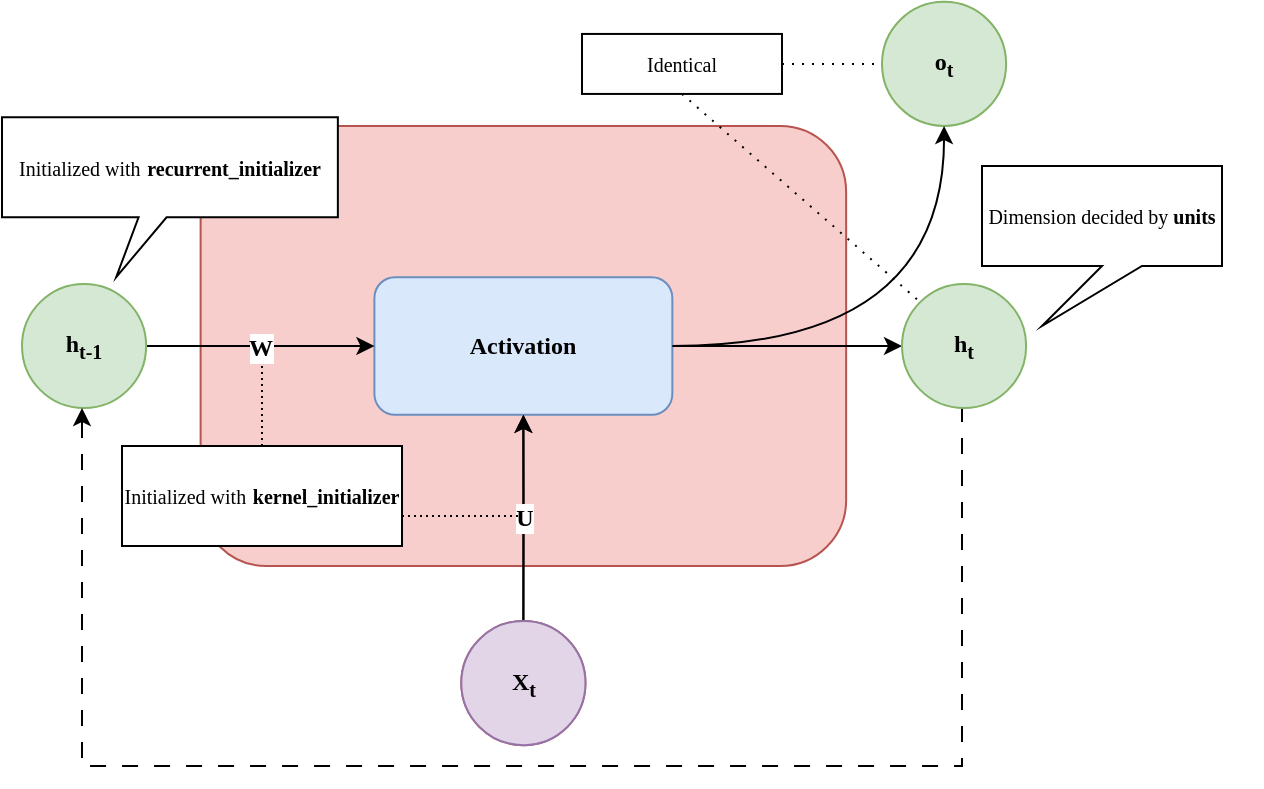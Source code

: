 <mxfile version="21.1.2" type="device" pages="5">
  <diagram id="utCjIb_xA0J1FpMFLYXl" name="RNN_rolled">
    <mxGraphModel dx="1036" dy="614" grid="1" gridSize="10" guides="1" tooltips="1" connect="1" arrows="1" fold="1" page="1" pageScale="1" pageWidth="850" pageHeight="1100" math="0" shadow="0">
      <root>
        <mxCell id="0" />
        <mxCell id="1" parent="0" />
        <mxCell id="E5oE9mZ3sYUmwDaouwH4-13" value="" style="group" parent="1" vertex="1" connectable="0">
          <mxGeometry x="110" y="140" width="630" height="330" as="geometry" />
        </mxCell>
        <mxCell id="E5oE9mZ3sYUmwDaouwH4-1" value="" style="rounded=1;whiteSpace=wrap;html=1;fillColor=#f8cecc;fontFamily=Roboto Mono;fontSource=https%3A%2F%2Ffonts.googleapis.com%2Fcss%3Ffamily%3DRoboto%2BMono;strokeColor=#b85450;fontStyle=1" parent="E5oE9mZ3sYUmwDaouwH4-13" vertex="1">
          <mxGeometry x="99.31" width="322.759" height="220" as="geometry" />
        </mxCell>
        <mxCell id="XRNufrl2vRPWF_zEsH5K-5" style="edgeStyle=orthogonalEdgeStyle;orthogonalLoop=1;jettySize=auto;html=1;curved=1;" parent="E5oE9mZ3sYUmwDaouwH4-13" source="E5oE9mZ3sYUmwDaouwH4-2" target="E5oE9mZ3sYUmwDaouwH4-8" edge="1">
          <mxGeometry relative="1" as="geometry" />
        </mxCell>
        <mxCell id="E5oE9mZ3sYUmwDaouwH4-2" value="Activation" style="rounded=1;whiteSpace=wrap;html=1;fontFamily=Roboto Mono;fontSource=https%3A%2F%2Ffonts.googleapis.com%2Fcss%3Ffamily%3DRoboto%2BMono;fillColor=#dae8fc;strokeColor=#6c8ebf;fontStyle=1" parent="E5oE9mZ3sYUmwDaouwH4-13" vertex="1">
          <mxGeometry x="186.207" y="75.625" width="148.966" height="68.75" as="geometry" />
        </mxCell>
        <mxCell id="E5oE9mZ3sYUmwDaouwH4-3" value="W" style="edgeStyle=orthogonalEdgeStyle;rounded=0;orthogonalLoop=1;jettySize=auto;html=1;entryX=0;entryY=0.5;entryDx=0;entryDy=0;fontFamily=Lucida Console;fontStyle=1;fontSize=12;" parent="E5oE9mZ3sYUmwDaouwH4-13" source="E5oE9mZ3sYUmwDaouwH4-4" edge="1">
          <mxGeometry relative="1" as="geometry">
            <mxPoint x="186.207" y="110" as="targetPoint" />
          </mxGeometry>
        </mxCell>
        <mxCell id="E5oE9mZ3sYUmwDaouwH4-4" value="h&lt;sub&gt;t-1&lt;/sub&gt;" style="ellipse;whiteSpace=wrap;html=1;aspect=fixed;fontFamily=Roboto Mono;fontSource=https%3A%2F%2Ffonts.googleapis.com%2Fcss%3Ffamily%3DRoboto%2BMono;fillColor=#d5e8d4;strokeColor=#82b366;fontStyle=1" parent="E5oE9mZ3sYUmwDaouwH4-13" vertex="1">
          <mxGeometry x="10" y="78.965" width="62.069" height="62.069" as="geometry" />
        </mxCell>
        <mxCell id="E5oE9mZ3sYUmwDaouwH4-5" value="U" style="edgeStyle=orthogonalEdgeStyle;rounded=0;orthogonalLoop=1;jettySize=auto;html=1;entryX=0.5;entryY=1;entryDx=0;entryDy=0;fontFamily=Roboto Mono;fontSource=https%3A%2F%2Ffonts.googleapis.com%2Fcss%3Ffamily%3DRoboto%2BMono;" parent="E5oE9mZ3sYUmwDaouwH4-13" source="E5oE9mZ3sYUmwDaouwH4-6" edge="1">
          <mxGeometry relative="1" as="geometry">
            <mxPoint x="260.69" y="144.375" as="targetPoint" />
          </mxGeometry>
        </mxCell>
        <mxCell id="E5oE9mZ3sYUmwDaouwH4-6" value="X&lt;sub&gt;t&lt;/sub&gt;" style="ellipse;whiteSpace=wrap;html=1;aspect=fixed;fontFamily=Roboto Mono;fontSource=https%3A%2F%2Ffonts.googleapis.com%2Fcss%3Ffamily%3DRoboto%2BMono;fillColor=#f8cecc;strokeColor=#b85450;" parent="E5oE9mZ3sYUmwDaouwH4-13" vertex="1">
          <mxGeometry x="229.655" y="247.5" width="62.069" height="62.069" as="geometry" />
        </mxCell>
        <mxCell id="E5oE9mZ3sYUmwDaouwH4-27" style="edgeStyle=orthogonalEdgeStyle;rounded=0;orthogonalLoop=1;jettySize=auto;html=1;exitX=0.5;exitY=1;exitDx=0;exitDy=0;dashed=1;dashPattern=8 8;" parent="E5oE9mZ3sYUmwDaouwH4-13" source="E5oE9mZ3sYUmwDaouwH4-8" target="E5oE9mZ3sYUmwDaouwH4-4" edge="1">
          <mxGeometry relative="1" as="geometry">
            <mxPoint x="30" y="330" as="targetPoint" />
            <Array as="points">
              <mxPoint x="480" y="141" />
              <mxPoint x="480" y="320" />
              <mxPoint x="40" y="320" />
            </Array>
          </mxGeometry>
        </mxCell>
        <mxCell id="E5oE9mZ3sYUmwDaouwH4-8" value="h&lt;sub style=&quot;border-color: var(--border-color);&quot;&gt;t&lt;/sub&gt;" style="ellipse;whiteSpace=wrap;html=1;aspect=fixed;fontFamily=Roboto Mono;fontSource=https%3A%2F%2Ffonts.googleapis.com%2Fcss%3Ffamily%3DRoboto%2BMono;fillColor=#d5e8d4;strokeColor=#82b366;fontStyle=1" parent="E5oE9mZ3sYUmwDaouwH4-13" vertex="1">
          <mxGeometry x="450.001" y="78.965" width="62.069" height="62.069" as="geometry" />
        </mxCell>
        <mxCell id="E5oE9mZ3sYUmwDaouwH4-11" value="U" style="edgeStyle=orthogonalEdgeStyle;rounded=0;orthogonalLoop=1;jettySize=auto;html=1;entryX=0.5;entryY=1;entryDx=0;entryDy=0;fontFamily=Roboto Mono;fontSource=https%3A%2F%2Ffonts.googleapis.com%2Fcss%3Ffamily%3DRoboto%2BMono;fontStyle=1;fontSize=12;" parent="E5oE9mZ3sYUmwDaouwH4-13" source="E5oE9mZ3sYUmwDaouwH4-12" edge="1">
          <mxGeometry relative="1" as="geometry">
            <mxPoint x="260.69" y="144.375" as="targetPoint" />
          </mxGeometry>
        </mxCell>
        <mxCell id="E5oE9mZ3sYUmwDaouwH4-12" value="X&lt;sub&gt;t&lt;/sub&gt;" style="ellipse;whiteSpace=wrap;html=1;aspect=fixed;fontFamily=Roboto Mono;fontSource=https%3A%2F%2Ffonts.googleapis.com%2Fcss%3Ffamily%3DRoboto%2BMono;fillColor=#e1d5e7;strokeColor=#9673a6;fontStyle=1" parent="E5oE9mZ3sYUmwDaouwH4-13" vertex="1">
          <mxGeometry x="229.655" y="247.5" width="62.069" height="62.069" as="geometry" />
        </mxCell>
        <mxCell id="TddncqNVreaUUrhx2bpH-10" value="&lt;font style=&quot;border-color: var(--border-color); font-size: 10px;&quot; data-font-src=&quot;https://fonts.googleapis.com/css?family=Roboto+Mono&quot; face=&quot;Roboto Mono&quot;&gt;Initialized with&lt;/font&gt;&amp;nbsp;&lt;b style=&quot;font-size: 10px;&quot;&gt;&lt;font style=&quot;font-size: 10px;&quot; data-font-src=&quot;https://fonts.googleapis.com/css?family=Roboto+Mono&quot; face=&quot;Roboto Mono&quot;&gt;recurrent&lt;span style=&quot;border-color: var(--border-color);&quot;&gt;_initializer&lt;/span&gt;&lt;/font&gt;&lt;/b&gt;" style="shape=callout;whiteSpace=wrap;html=1;perimeter=calloutPerimeter;flipH=1;flipV=0;base=14;size=30;position=0.51;position2=0.66;" vertex="1" parent="E5oE9mZ3sYUmwDaouwH4-13">
          <mxGeometry y="-4.37" width="167.93" height="80" as="geometry" />
        </mxCell>
        <mxCell id="TddncqNVreaUUrhx2bpH-12" value="&lt;font style=&quot;border-color: var(--border-color); font-size: 10px;&quot; data-font-src=&quot;https://fonts.googleapis.com/css?family=Roboto+Mono&quot; face=&quot;Roboto Mono&quot;&gt;Initialized with&lt;/font&gt;&amp;nbsp;&lt;b style=&quot;border-color: var(--border-color); font-family: &amp;quot;Roboto Mono&amp;quot;; font-size: 10px;&quot;&gt;kernel_initializer&lt;/b&gt;" style="rounded=0;whiteSpace=wrap;html=1;" vertex="1" parent="E5oE9mZ3sYUmwDaouwH4-13">
          <mxGeometry x="60.0" y="160" width="140" height="50" as="geometry" />
        </mxCell>
        <mxCell id="TddncqNVreaUUrhx2bpH-25" value="" style="line;strokeWidth=1;direction=south;html=1;dashed=1;dashPattern=1 2;" vertex="1" parent="E5oE9mZ3sYUmwDaouwH4-13">
          <mxGeometry x="125" y="120" width="10" height="40" as="geometry" />
        </mxCell>
        <mxCell id="TddncqNVreaUUrhx2bpH-26" value="" style="line;strokeWidth=1;html=1;perimeter=backbonePerimeter;points=[];outlineConnect=0;dashed=1;dashPattern=1 2;" vertex="1" parent="E5oE9mZ3sYUmwDaouwH4-13">
          <mxGeometry x="200" y="190" width="60" height="10" as="geometry" />
        </mxCell>
        <mxCell id="TddncqNVreaUUrhx2bpH-27" value="&lt;font style=&quot;font-size: 10px;&quot; data-font-src=&quot;https://fonts.googleapis.com/css?family=Roboto+Mono&quot; face=&quot;Roboto Mono&quot;&gt;Dimension decided by &lt;b&gt;units&lt;/b&gt;&lt;/font&gt;" style="shape=callout;whiteSpace=wrap;html=1;perimeter=calloutPerimeter;position2=0.25;" vertex="1" parent="E5oE9mZ3sYUmwDaouwH4-13">
          <mxGeometry x="490" y="20" width="120" height="80" as="geometry" />
        </mxCell>
        <mxCell id="XRNufrl2vRPWF_zEsH5K-1" value="o&lt;sub style=&quot;border-color: var(--border-color);&quot;&gt;t&lt;/sub&gt;" style="ellipse;whiteSpace=wrap;html=1;aspect=fixed;fontFamily=Roboto Mono;fontSource=https%3A%2F%2Ffonts.googleapis.com%2Fcss%3Ffamily%3DRoboto%2BMono;fillColor=#d5e8d4;strokeColor=#82b366;fontStyle=1" parent="1" vertex="1">
          <mxGeometry x="550.001" y="77.935" width="62.069" height="62.069" as="geometry" />
        </mxCell>
        <mxCell id="XRNufrl2vRPWF_zEsH5K-2" style="edgeStyle=orthogonalEdgeStyle;orthogonalLoop=1;jettySize=auto;html=1;curved=1;" parent="1" source="E5oE9mZ3sYUmwDaouwH4-2" target="XRNufrl2vRPWF_zEsH5K-1" edge="1">
          <mxGeometry relative="1" as="geometry" />
        </mxCell>
        <mxCell id="WG8q9qeRvpawrc-fmw8_-1" value="" style="endArrow=none;dashed=1;html=1;dashPattern=1 4;strokeWidth=1;rounded=0;entryX=0;entryY=0.5;entryDx=0;entryDy=0;exitX=1;exitY=0.5;exitDx=0;exitDy=0;" edge="1" parent="1" source="WG8q9qeRvpawrc-fmw8_-3" target="XRNufrl2vRPWF_zEsH5K-1">
          <mxGeometry width="50" height="50" relative="1" as="geometry">
            <mxPoint x="490" y="109" as="sourcePoint" />
            <mxPoint x="500.0" y="100" as="targetPoint" />
          </mxGeometry>
        </mxCell>
        <mxCell id="WG8q9qeRvpawrc-fmw8_-2" value="" style="endArrow=none;dashed=1;html=1;dashPattern=1 4;strokeWidth=1;rounded=0;entryX=0;entryY=0;entryDx=0;entryDy=0;exitX=0.5;exitY=1;exitDx=0;exitDy=0;" edge="1" parent="1" source="WG8q9qeRvpawrc-fmw8_-3" target="E5oE9mZ3sYUmwDaouwH4-8">
          <mxGeometry width="50" height="50" relative="1" as="geometry">
            <mxPoint x="460" y="130" as="sourcePoint" />
            <mxPoint x="470" y="330" as="targetPoint" />
          </mxGeometry>
        </mxCell>
        <mxCell id="WG8q9qeRvpawrc-fmw8_-3" value="&lt;font style=&quot;font-size: 10px;&quot; data-font-src=&quot;https://fonts.googleapis.com/css?family=Roboto+Mono&quot; face=&quot;Roboto Mono&quot;&gt;Identical&lt;/font&gt;" style="rounded=0;whiteSpace=wrap;html=1;" vertex="1" parent="1">
          <mxGeometry x="400" y="93.97" width="100" height="30" as="geometry" />
        </mxCell>
      </root>
    </mxGraphModel>
  </diagram>
  <diagram id="zZ6Z4FuKgFY8zjlonXjT" name="RNN_unrolled">
    <mxGraphModel dx="1036" dy="614" grid="1" gridSize="10" guides="1" tooltips="1" connect="1" arrows="1" fold="1" page="1" pageScale="1" pageWidth="850" pageHeight="1100" math="0" shadow="0">
      <root>
        <mxCell id="0" />
        <mxCell id="1" parent="0" />
        <mxCell id="uoARmX_olt1Gt0fejWF9-1" value="" style="rounded=1;whiteSpace=wrap;html=1;fillColor=#d5e8d4;fontFamily=Roboto Mono;fontSource=https%3A%2F%2Ffonts.googleapis.com%2Fcss%3Ffamily%3DRoboto%2BMono;fontSize=10;strokeColor=#82b366;fontStyle=1" parent="1" vertex="1">
          <mxGeometry x="321.494" y="280" width="167.356" height="110.769" as="geometry" />
        </mxCell>
        <mxCell id="uoARmX_olt1Gt0fejWF9-2" value="" style="edgeStyle=orthogonalEdgeStyle;rounded=0;orthogonalLoop=1;jettySize=auto;html=1;fontSize=10;fontStyle=1" parent="1" source="uoARmX_olt1Gt0fejWF9-3" target="uoARmX_olt1Gt0fejWF9-6" edge="1">
          <mxGeometry relative="1" as="geometry" />
        </mxCell>
        <mxCell id="uoARmX_olt1Gt0fejWF9-3" value="Activation" style="rounded=1;whiteSpace=wrap;html=1;fontFamily=Roboto Mono;fontSource=https%3A%2F%2Ffonts.googleapis.com%2Fcss%3Ffamily%3DRoboto%2BMono;fontSize=10;fillColor=#dae8fc;strokeColor=#6c8ebf;fontStyle=1" parent="1" vertex="1">
          <mxGeometry x="371.382" y="318.077" width="77.241" height="34.615" as="geometry" />
        </mxCell>
        <mxCell id="uoARmX_olt1Gt0fejWF9-4" value="U" style="edgeStyle=orthogonalEdgeStyle;rounded=0;orthogonalLoop=1;jettySize=auto;html=1;entryX=0.5;entryY=1;entryDx=0;entryDy=0;fontFamily=Roboto Mono;fontSource=https%3A%2F%2Ffonts.googleapis.com%2Fcss%3Ffamily%3DRoboto%2BMono;fontSize=10;fontStyle=1" parent="1" source="uoARmX_olt1Gt0fejWF9-5" edge="1">
          <mxGeometry relative="1" as="geometry">
            <mxPoint x="405.172" y="352.692" as="targetPoint" />
          </mxGeometry>
        </mxCell>
        <mxCell id="uoARmX_olt1Gt0fejWF9-5" value="X&lt;sub style=&quot;font-size: 10px;&quot;&gt;2&lt;/sub&gt;" style="ellipse;whiteSpace=wrap;html=1;aspect=fixed;fontFamily=Roboto Mono;fontSource=https%3A%2F%2Ffonts.googleapis.com%2Fcss%3Ffamily%3DRoboto%2BMono;fontSize=10;fillColor=#f8cecc;strokeColor=#b85450;fontStyle=1" parent="1" vertex="1">
          <mxGeometry x="389.89" y="408.235" width="30.561" height="30.561" as="geometry" />
        </mxCell>
        <mxCell id="uoARmX_olt1Gt0fejWF9-6" value="h&lt;sub style=&quot;font-size: 10px;&quot;&gt;2&lt;/sub&gt;" style="ellipse;whiteSpace=wrap;html=1;aspect=fixed;fontFamily=Roboto Mono;fontSource=https%3A%2F%2Ffonts.googleapis.com%2Fcss%3Ffamily%3DRoboto%2BMono;fontSize=10;fillColor=#e1d5e7;strokeColor=#9673a6;fontStyle=1" parent="1" vertex="1">
          <mxGeometry x="517.816" y="320.107" width="30.561" height="30.561" as="geometry" />
        </mxCell>
        <mxCell id="uoARmX_olt1Gt0fejWF9-7" style="edgeStyle=orthogonalEdgeStyle;orthogonalLoop=1;jettySize=auto;html=1;entryX=0;entryY=0.5;entryDx=0;entryDy=0;rounded=0;fontSize=10;fontStyle=1" parent="1" source="uoARmX_olt1Gt0fejWF9-3" target="uoARmX_olt1Gt0fejWF9-6" edge="1">
          <mxGeometry relative="1" as="geometry" />
        </mxCell>
        <mxCell id="uoARmX_olt1Gt0fejWF9-8" value="" style="rounded=1;whiteSpace=wrap;html=1;fillColor=#d5e8d4;fontFamily=Roboto Mono;fontSource=https%3A%2F%2Ffonts.googleapis.com%2Fcss%3Ffamily%3DRoboto%2BMono;fontSize=10;strokeColor=#82b366;fontStyle=1" parent="1" vertex="1">
          <mxGeometry x="681.494" y="280" width="167.356" height="110.769" as="geometry" />
        </mxCell>
        <mxCell id="uoARmX_olt1Gt0fejWF9-9" value="" style="edgeStyle=orthogonalEdgeStyle;rounded=0;orthogonalLoop=1;jettySize=auto;html=1;fontSize=10;fontStyle=1" parent="1" source="uoARmX_olt1Gt0fejWF9-10" target="uoARmX_olt1Gt0fejWF9-16" edge="1">
          <mxGeometry relative="1" as="geometry" />
        </mxCell>
        <mxCell id="uoARmX_olt1Gt0fejWF9-10" value="Activation" style="rounded=1;whiteSpace=wrap;html=1;fontFamily=Roboto Mono;fontSource=https%3A%2F%2Ffonts.googleapis.com%2Fcss%3Ffamily%3DRoboto%2BMono;fontSize=10;fillColor=#dae8fc;strokeColor=#6c8ebf;fontStyle=1" parent="1" vertex="1">
          <mxGeometry x="731.382" y="318.077" width="77.241" height="34.615" as="geometry" />
        </mxCell>
        <mxCell id="uoARmX_olt1Gt0fejWF9-11" style="edgeStyle=orthogonalEdgeStyle;rounded=0;orthogonalLoop=1;jettySize=auto;html=1;exitX=1;exitY=0.5;exitDx=0;exitDy=0;fontStyle=1" parent="1" source="uoARmX_olt1Gt0fejWF9-13" target="uoARmX_olt1Gt0fejWF9-10" edge="1">
          <mxGeometry relative="1" as="geometry" />
        </mxCell>
        <mxCell id="uoARmX_olt1Gt0fejWF9-12" value="&lt;font face=&quot;Lucida Console&quot;&gt;&lt;b&gt;W&lt;/b&gt;&lt;/font&gt;" style="edgeLabel;html=1;align=center;verticalAlign=middle;resizable=0;points=[];" parent="uoARmX_olt1Gt0fejWF9-11" vertex="1" connectable="0">
          <mxGeometry x="0.251" y="1" relative="1" as="geometry">
            <mxPoint y="1" as="offset" />
          </mxGeometry>
        </mxCell>
        <mxCell id="uoARmX_olt1Gt0fejWF9-13" value="h&lt;sub&gt;T&lt;/sub&gt;&lt;sub style=&quot;font-size: 10px;&quot;&gt;-1&lt;/sub&gt;" style="ellipse;whiteSpace=wrap;html=1;aspect=fixed;fontFamily=Roboto Mono;fontSource=https%3A%2F%2Ffonts.googleapis.com%2Fcss%3Ffamily%3DRoboto%2BMono;fontSize=10;fillColor=#e1d5e7;strokeColor=#9673a6;fontStyle=1" parent="1" vertex="1">
          <mxGeometry x="630" y="320.107" width="30.561" height="30.561" as="geometry" />
        </mxCell>
        <mxCell id="uoARmX_olt1Gt0fejWF9-14" value="U" style="edgeStyle=orthogonalEdgeStyle;rounded=0;orthogonalLoop=1;jettySize=auto;html=1;entryX=0.5;entryY=1;entryDx=0;entryDy=0;fontFamily=Roboto Mono;fontSource=https%3A%2F%2Ffonts.googleapis.com%2Fcss%3Ffamily%3DRoboto%2BMono;fontSize=10;fontStyle=1" parent="1" source="uoARmX_olt1Gt0fejWF9-15" edge="1">
          <mxGeometry relative="1" as="geometry">
            <mxPoint x="765.172" y="352.692" as="targetPoint" />
          </mxGeometry>
        </mxCell>
        <mxCell id="uoARmX_olt1Gt0fejWF9-15" value="X&lt;sub style=&quot;font-size: 10px;&quot;&gt;T&lt;/sub&gt;" style="ellipse;whiteSpace=wrap;html=1;aspect=fixed;fontFamily=Roboto Mono;fontSource=https%3A%2F%2Ffonts.googleapis.com%2Fcss%3Ffamily%3DRoboto%2BMono;fontSize=10;fillColor=#f8cecc;strokeColor=#b85450;fontStyle=1" parent="1" vertex="1">
          <mxGeometry x="749.89" y="408.235" width="30.561" height="30.561" as="geometry" />
        </mxCell>
        <mxCell id="uoARmX_olt1Gt0fejWF9-16" value="h&lt;sub style=&quot;font-size: 10px;&quot;&gt;T&lt;/sub&gt;" style="ellipse;whiteSpace=wrap;html=1;aspect=fixed;fontFamily=Roboto Mono;fontSource=https%3A%2F%2Ffonts.googleapis.com%2Fcss%3Ffamily%3DRoboto%2BMono;fontSize=10;fillColor=#e1d5e7;strokeColor=#9673a6;fontStyle=1" parent="1" vertex="1">
          <mxGeometry x="877.816" y="320.107" width="30.561" height="30.561" as="geometry" />
        </mxCell>
        <mxCell id="uoARmX_olt1Gt0fejWF9-17" style="edgeStyle=orthogonalEdgeStyle;orthogonalLoop=1;jettySize=auto;html=1;entryX=0;entryY=0.5;entryDx=0;entryDy=0;rounded=0;fontSize=10;fontStyle=1" parent="1" source="uoARmX_olt1Gt0fejWF9-10" target="uoARmX_olt1Gt0fejWF9-16" edge="1">
          <mxGeometry relative="1" as="geometry" />
        </mxCell>
        <mxCell id="uoARmX_olt1Gt0fejWF9-18" value="" style="rounded=1;whiteSpace=wrap;html=1;fillColor=#d5e8d4;fontFamily=Roboto Mono;fontSource=https%3A%2F%2Ffonts.googleapis.com%2Fcss%3Ffamily%3DRoboto%2BMono;fontSize=10;strokeColor=#82b366;fontStyle=1" parent="1" vertex="1">
          <mxGeometry x="71.494" y="280" width="167.356" height="110.769" as="geometry" />
        </mxCell>
        <mxCell id="uoARmX_olt1Gt0fejWF9-19" value="" style="edgeStyle=orthogonalEdgeStyle;rounded=0;orthogonalLoop=1;jettySize=auto;html=1;fontSize=10;fontStyle=1" parent="1" source="uoARmX_olt1Gt0fejWF9-20" target="uoARmX_olt1Gt0fejWF9-26" edge="1">
          <mxGeometry relative="1" as="geometry" />
        </mxCell>
        <mxCell id="uoARmX_olt1Gt0fejWF9-20" value="Activation" style="rounded=1;whiteSpace=wrap;html=1;fontFamily=Roboto Mono;fontSource=https%3A%2F%2Ffonts.googleapis.com%2Fcss%3Ffamily%3DRoboto%2BMono;fontSize=10;fillColor=#dae8fc;strokeColor=#6c8ebf;fontStyle=1" parent="1" vertex="1">
          <mxGeometry x="121.382" y="318.077" width="77.241" height="34.615" as="geometry" />
        </mxCell>
        <mxCell id="uoARmX_olt1Gt0fejWF9-21" style="edgeStyle=orthogonalEdgeStyle;rounded=0;orthogonalLoop=1;jettySize=auto;html=1;exitX=1;exitY=0.5;exitDx=0;exitDy=0;fontStyle=1" parent="1" source="uoARmX_olt1Gt0fejWF9-23" target="uoARmX_olt1Gt0fejWF9-20" edge="1">
          <mxGeometry relative="1" as="geometry" />
        </mxCell>
        <mxCell id="uoARmX_olt1Gt0fejWF9-22" value="&lt;font face=&quot;Lucida Console&quot;&gt;&lt;b&gt;W&lt;/b&gt;&lt;/font&gt;" style="edgeLabel;html=1;align=center;verticalAlign=middle;resizable=0;points=[];" parent="uoARmX_olt1Gt0fejWF9-21" vertex="1" connectable="0">
          <mxGeometry x="-0.119" y="1" relative="1" as="geometry">
            <mxPoint as="offset" />
          </mxGeometry>
        </mxCell>
        <mxCell id="uoARmX_olt1Gt0fejWF9-23" value="h&lt;sub style=&quot;font-size: 10px;&quot;&gt;0&lt;/sub&gt;" style="ellipse;whiteSpace=wrap;html=1;aspect=fixed;fontFamily=Roboto Mono;fontSource=https%3A%2F%2Ffonts.googleapis.com%2Fcss%3Ffamily%3DRoboto%2BMono;fontSize=10;fillColor=#e1d5e7;strokeColor=#9673a6;fontStyle=1" parent="1" vertex="1">
          <mxGeometry x="20" y="320.107" width="30.561" height="30.561" as="geometry" />
        </mxCell>
        <mxCell id="uoARmX_olt1Gt0fejWF9-24" value="U" style="edgeStyle=orthogonalEdgeStyle;rounded=0;orthogonalLoop=1;jettySize=auto;html=1;entryX=0.5;entryY=1;entryDx=0;entryDy=0;fontFamily=Roboto Mono;fontSource=https%3A%2F%2Ffonts.googleapis.com%2Fcss%3Ffamily%3DRoboto%2BMono;fontSize=10;fontStyle=1" parent="1" source="uoARmX_olt1Gt0fejWF9-25" edge="1">
          <mxGeometry relative="1" as="geometry">
            <mxPoint x="155.172" y="352.692" as="targetPoint" />
          </mxGeometry>
        </mxCell>
        <mxCell id="uoARmX_olt1Gt0fejWF9-25" value="X&lt;sub&gt;1&lt;/sub&gt;" style="ellipse;whiteSpace=wrap;html=1;aspect=fixed;fontFamily=Roboto Mono;fontSource=https%3A%2F%2Ffonts.googleapis.com%2Fcss%3Ffamily%3DRoboto%2BMono;fontSize=10;fillColor=#f8cecc;strokeColor=#b85450;fontStyle=1" parent="1" vertex="1">
          <mxGeometry x="139.89" y="408.235" width="30.561" height="30.561" as="geometry" />
        </mxCell>
        <mxCell id="uoARmX_olt1Gt0fejWF9-26" value="h&lt;sub&gt;1&lt;/sub&gt;" style="ellipse;whiteSpace=wrap;html=1;aspect=fixed;fontFamily=Roboto Mono;fontSource=https%3A%2F%2Ffonts.googleapis.com%2Fcss%3Ffamily%3DRoboto%2BMono;fontSize=10;fillColor=#e1d5e7;strokeColor=#9673a6;fontStyle=1" parent="1" vertex="1">
          <mxGeometry x="267.816" y="320.107" width="30.561" height="30.561" as="geometry" />
        </mxCell>
        <mxCell id="uoARmX_olt1Gt0fejWF9-27" style="edgeStyle=orthogonalEdgeStyle;orthogonalLoop=1;jettySize=auto;html=1;entryX=0;entryY=0.5;entryDx=0;entryDy=0;rounded=0;fontSize=10;fontStyle=1" parent="1" source="uoARmX_olt1Gt0fejWF9-20" target="uoARmX_olt1Gt0fejWF9-26" edge="1">
          <mxGeometry relative="1" as="geometry" />
        </mxCell>
        <mxCell id="uoARmX_olt1Gt0fejWF9-28" value="W" style="edgeStyle=orthogonalEdgeStyle;rounded=0;orthogonalLoop=1;jettySize=auto;html=1;fontStyle=1;fontFamily=Lucida Console;" parent="1" source="uoARmX_olt1Gt0fejWF9-26" target="uoARmX_olt1Gt0fejWF9-3" edge="1">
          <mxGeometry relative="1" as="geometry" />
        </mxCell>
        <mxCell id="uoARmX_olt1Gt0fejWF9-29" value=". . . . .&amp;nbsp;" style="text;html=1;strokeColor=none;fillColor=none;align=center;verticalAlign=middle;whiteSpace=wrap;rounded=0;fontStyle=1" parent="1" vertex="1">
          <mxGeometry x="560" y="319.231" width="60" height="30" as="geometry" />
        </mxCell>
      </root>
    </mxGraphModel>
  </diagram>
  <diagram id="1hinb24GYTmPYZCAfCpE" name="SimpleRNNCell">
    <mxGraphModel dx="186" dy="614" grid="1" gridSize="10" guides="1" tooltips="1" connect="1" arrows="1" fold="1" page="1" pageScale="1" pageWidth="850" pageHeight="1100" math="0" shadow="0">
      <root>
        <UserObject label="" animation="show -wSoVPt__3lyDnvF5qou-3 fade&#xa;show -wSoVPt__3lyDnvF5qou-7 fade&#xa;show -wSoVPt__3lyDnvF5qou-5 fade&#xa;wait 1000&#xa;show -wSoVPt__3lyDnvF5qou-4 fade&#xa;show -wSoVPt__3lyDnvF5qou-6 fade&#xa;flow -wSoVPt__3lyDnvF5qou-4&#xa;flow -wSoVPt__3lyDnvF5qou-6&#xa;wait 1000&#xa;flow -wSoVPt__3lyDnvF5qou-6&#xa;flow -wSoVPt__3lyDnvF5qou-4&#xa;// output&#xa;show -wSoVPt__3lyDnvF5qou-1 fade&#xa;show IhcE8DO5TQGGhM5fA11V-2 fade&#xa;flow -wSoVPt__3lyDnvF5qou-1&#xa;flow IhcE8DO5TQGGhM5fA11V-2&#xa;wait 500&#xa;show -wSoVPt__3lyDnvF5qou-8 fade&#xa;show IhcE8DO5TQGGhM5fA11V-1 fade&#xa;wait 500&#xa;flow -wSoVPt__3lyDnvF5qou-1&#xa;flow IhcE8DO5TQGGhM5fA11V-2" id="0">
          <mxCell />
        </UserObject>
        <mxCell id="1" parent="0" />
        <mxCell id="7QSYPZ-K1mMrac0UxJUU-1" value="" style="group" parent="1" vertex="1" connectable="0">
          <mxGeometry x="1060" y="160" width="400" height="285" as="geometry" />
        </mxCell>
        <mxCell id="-wSoVPt__3lyDnvF5qou-3" value="SimpleRNNCell" style="rounded=1;whiteSpace=wrap;html=1;fillColor=#fff2cc;strokeColor=#d6b656;fontFamily=Roboto Mono;fontSource=https%3A%2F%2Ffonts.googleapis.com%2Fcss%3Ffamily%3DRoboto%2BMono;fontStyle=1" parent="7QSYPZ-K1mMrac0UxJUU-1" vertex="1">
          <mxGeometry x="157.5" y="115" width="105" height="65" as="geometry" />
        </mxCell>
        <mxCell id="-wSoVPt__3lyDnvF5qou-4" style="edgeStyle=orthogonalEdgeStyle;rounded=1;orthogonalLoop=1;jettySize=auto;html=1;entryX=0.5;entryY=1;entryDx=0;entryDy=0;fontFamily=Roboto Mono;fontSource=https%3A%2F%2Ffonts.googleapis.com%2Fcss%3Ffamily%3DRoboto%2BMono;fontStyle=1" parent="7QSYPZ-K1mMrac0UxJUU-1" source="-wSoVPt__3lyDnvF5qou-5" target="-wSoVPt__3lyDnvF5qou-3" edge="1">
          <mxGeometry relative="1" as="geometry" />
        </mxCell>
        <mxCell id="-wSoVPt__3lyDnvF5qou-5" value="&lt;div&gt;X&lt;sub&gt;t&lt;/sub&gt;&lt;sup&gt;(1)&lt;/sup&gt;,&lt;/div&gt;&lt;div&gt;&lt;div&gt;X&lt;sub&gt;t&lt;/sub&gt;&lt;sup&gt;(2)&lt;/sup&gt;,&lt;/div&gt;&lt;div&gt;&lt;div&gt;X&lt;sub&gt;t&lt;/sub&gt;&lt;sup&gt;(3)&lt;/sup&gt;,&lt;/div&gt;&lt;div&gt;...&lt;/div&gt;&lt;div&gt;X&lt;sub&gt;t&lt;/sub&gt;&lt;sup&gt;(n)&lt;/sup&gt;&lt;br&gt;&lt;/div&gt;&lt;/div&gt;&lt;/div&gt;" style="rounded=1;whiteSpace=wrap;html=1;fontFamily=Roboto Mono;fontSource=https%3A%2F%2Ffonts.googleapis.com%2Fcss%3Ffamily%3DRoboto%2BMono;fontStyle=1;fillColor=#e1d5e7;strokeColor=#9673a6;" parent="7QSYPZ-K1mMrac0UxJUU-1" vertex="1">
          <mxGeometry y="165" width="80" height="120" as="geometry" />
        </mxCell>
        <mxCell id="-wSoVPt__3lyDnvF5qou-6" style="edgeStyle=orthogonalEdgeStyle;rounded=1;orthogonalLoop=1;jettySize=auto;html=1;entryX=0.5;entryY=0;entryDx=0;entryDy=0;fontFamily=Roboto Mono;fontSource=https%3A%2F%2Ffonts.googleapis.com%2Fcss%3Ffamily%3DRoboto%2BMono;fontStyle=1" parent="7QSYPZ-K1mMrac0UxJUU-1" source="-wSoVPt__3lyDnvF5qou-7" target="-wSoVPt__3lyDnvF5qou-3" edge="1">
          <mxGeometry relative="1" as="geometry">
            <Array as="points">
              <mxPoint x="210" y="60" />
            </Array>
          </mxGeometry>
        </mxCell>
        <mxCell id="-wSoVPt__3lyDnvF5qou-7" value="&lt;div&gt;h&lt;sub&gt;t-1&lt;/sub&gt;&lt;sup&gt;(1)&lt;/sup&gt;,&lt;/div&gt;&lt;div&gt;&lt;div&gt;h&lt;sub&gt;t-1&lt;/sub&gt;&lt;sup&gt;(2)&lt;/sup&gt;,&lt;/div&gt;&lt;div&gt;&lt;div&gt;h&lt;sub&gt;t-1&lt;/sub&gt;&lt;sup&gt;(3)&lt;/sup&gt;,&lt;/div&gt;&lt;div&gt;...&lt;/div&gt;&lt;div&gt;h&lt;sub&gt;t-1&lt;/sub&gt;&lt;sup&gt;(n)&lt;/sup&gt;&lt;br&gt;&lt;/div&gt;&lt;/div&gt;&lt;/div&gt;" style="rounded=1;whiteSpace=wrap;html=1;fontFamily=Roboto Mono;fontSource=https%3A%2F%2Ffonts.googleapis.com%2Fcss%3Ffamily%3DRoboto%2BMono;fontStyle=1;fillColor=#d5e8d4;strokeColor=#82b366;" parent="7QSYPZ-K1mMrac0UxJUU-1" vertex="1">
          <mxGeometry width="80" height="120" as="geometry" />
        </mxCell>
        <mxCell id="-wSoVPt__3lyDnvF5qou-8" value="&lt;div&gt;h&lt;sub&gt;t&lt;/sub&gt;&lt;sup&gt;(1)&lt;/sup&gt;,&lt;/div&gt;&lt;div&gt;&lt;div&gt;h&lt;sub&gt;t&lt;/sub&gt;&lt;sup&gt;(2)&lt;/sup&gt;,&lt;/div&gt;&lt;div&gt;&lt;div&gt;h&lt;sub&gt;t&lt;/sub&gt;&lt;sup&gt;(3)&lt;/sup&gt;,&lt;/div&gt;&lt;div&gt;...&lt;/div&gt;&lt;div&gt;h&lt;sub&gt;t&lt;/sub&gt;&lt;sup&gt;(n)&lt;/sup&gt;&lt;br&gt;&lt;/div&gt;&lt;/div&gt;&lt;/div&gt;" style="rounded=1;whiteSpace=wrap;html=1;fontFamily=Roboto Mono;fontSource=https%3A%2F%2Ffonts.googleapis.com%2Fcss%3Ffamily%3DRoboto%2BMono;fontStyle=1;fillColor=#d5e8d4;strokeColor=#82b366;" parent="7QSYPZ-K1mMrac0UxJUU-1" vertex="1">
          <mxGeometry x="320" y="87.5" width="80" height="120" as="geometry" />
        </mxCell>
        <mxCell id="-wSoVPt__3lyDnvF5qou-1" style="edgeStyle=orthogonalEdgeStyle;rounded=0;orthogonalLoop=1;jettySize=auto;html=1;exitX=1;exitY=0.5;exitDx=0;exitDy=0;entryX=0;entryY=0.5;entryDx=0;entryDy=0;fontFamily=Roboto Mono;fontSource=https%3A%2F%2Ffonts.googleapis.com%2Fcss%3Ffamily%3DRoboto%2BMono;fontStyle=1" parent="7QSYPZ-K1mMrac0UxJUU-1" source="-wSoVPt__3lyDnvF5qou-3" target="-wSoVPt__3lyDnvF5qou-8" edge="1">
          <mxGeometry relative="1" as="geometry" />
        </mxCell>
        <mxCell id="IhcE8DO5TQGGhM5fA11V-1" value="&lt;div&gt;o&lt;sub&gt;t&lt;/sub&gt;&lt;sup&gt;(1)&lt;/sup&gt;,&lt;/div&gt;&lt;div&gt;&lt;div&gt;o&lt;sub&gt;t&lt;/sub&gt;&lt;sup&gt;(2)&lt;/sup&gt;,&lt;/div&gt;&lt;div&gt;&lt;div&gt;o&lt;sub&gt;t&lt;/sub&gt;&lt;sup&gt;(3)&lt;/sup&gt;,&lt;/div&gt;&lt;div&gt;...&lt;/div&gt;&lt;div&gt;o&lt;sub&gt;t&lt;/sub&gt;&lt;sup&gt;(n)&lt;/sup&gt;&lt;br&gt;&lt;/div&gt;&lt;/div&gt;&lt;/div&gt;" style="rounded=1;whiteSpace=wrap;html=1;fontFamily=Roboto Mono;fontSource=https%3A%2F%2Ffonts.googleapis.com%2Fcss%3Ffamily%3DRoboto%2BMono;fontStyle=1;fillColor=#d5e8d4;strokeColor=#82b366;" vertex="1" parent="1">
          <mxGeometry x="1380" y="110" width="80" height="120" as="geometry" />
        </mxCell>
        <mxCell id="IhcE8DO5TQGGhM5fA11V-2" style="edgeStyle=orthogonalEdgeStyle;rounded=0;orthogonalLoop=1;jettySize=auto;html=1;exitX=1;exitY=0.5;exitDx=0;exitDy=0;entryX=0;entryY=0.5;entryDx=0;entryDy=0;" edge="1" parent="1" source="-wSoVPt__3lyDnvF5qou-3" target="IhcE8DO5TQGGhM5fA11V-1">
          <mxGeometry relative="1" as="geometry" />
        </mxCell>
      </root>
    </mxGraphModel>
  </diagram>
  <diagram id="nG0S8aSa9nGe597OzEV-" name="StackedRNNCells">
    <mxGraphModel dx="1036" dy="614" grid="1" gridSize="10" guides="1" tooltips="1" connect="1" arrows="1" fold="1" page="1" pageScale="1" pageWidth="850" pageHeight="1100" math="0" shadow="0">
      <root>
        <mxCell id="0" />
        <mxCell id="1" parent="0" />
        <mxCell id="ZLUxeaUywyLkuWMNXez2-2" value="" style="rounded=1;whiteSpace=wrap;html=1;fillColor=#f5f5f5;fontColor=#333333;strokeColor=#666666;" vertex="1" parent="1">
          <mxGeometry x="150" y="305.34" width="550" height="360" as="geometry" />
        </mxCell>
        <mxCell id="9eLXG0jgUr4TXu95-M-c-15" value="X&lt;sub&gt;t&lt;/sub&gt;" style="ellipse;whiteSpace=wrap;html=1;aspect=fixed;fontFamily=Roboto Mono;fontSource=https%3A%2F%2Ffonts.googleapis.com%2Fcss%3Ffamily%3DRoboto%2BMono;fontSize=10;fillColor=#f8cecc;strokeColor=#b85450;fontStyle=1" parent="1" vertex="1">
          <mxGeometry x="253.665" y="720.002" width="30.298" height="30.298" as="geometry" />
        </mxCell>
        <mxCell id="9eLXG0jgUr4TXu95-M-c-40" value="h&lt;span style=&quot;font-size: 8.333px;&quot;&gt;&lt;sub&gt;t&lt;/sub&gt;&lt;/span&gt;" style="ellipse;whiteSpace=wrap;html=1;aspect=fixed;fontFamily=Roboto Mono;fontSource=https%3A%2F%2Ffonts.googleapis.com%2Fcss%3Ffamily%3DRoboto%2BMono;fontSize=10;fillColor=#e1d5e7;strokeColor=#9673a6;fontStyle=1" parent="1" vertex="1">
          <mxGeometry x="650.005" y="393.063" width="30.298" height="30.298" as="geometry" />
        </mxCell>
        <mxCell id="9eLXG0jgUr4TXu95-M-c-41" style="edgeStyle=orthogonalEdgeStyle;orthogonalLoop=1;jettySize=auto;html=1;entryX=0;entryY=0.5;entryDx=0;entryDy=0;rounded=0;fontSize=10;fontStyle=1" parent="1" source="9eLXG0jgUr4TXu95-M-c-34" target="9eLXG0jgUr4TXu95-M-c-40" edge="1">
          <mxGeometry relative="1" as="geometry" />
        </mxCell>
        <mxCell id="9eLXG0jgUr4TXu95-M-c-42" value="" style="edgeStyle=orthogonalEdgeStyle;rounded=0;orthogonalLoop=1;jettySize=auto;html=1;fontSize=10;fontStyle=1" parent="1" source="9eLXG0jgUr4TXu95-M-c-34" target="9eLXG0jgUr4TXu95-M-c-40" edge="1">
          <mxGeometry relative="1" as="geometry" />
        </mxCell>
        <mxCell id="9eLXG0jgUr4TXu95-M-c-8" value="" style="rounded=1;whiteSpace=wrap;html=1;fillColor=#d5e8d4;fontFamily=Roboto Mono;fontSource=https%3A%2F%2Ffonts.googleapis.com%2Fcss%3Ffamily%3DRoboto%2BMono;fontSize=10;strokeColor=#82b366;fontStyle=1" parent="1" vertex="1">
          <mxGeometry x="180.991" y="496.22" width="175.647" height="129.658" as="geometry" />
        </mxCell>
        <mxCell id="ecWtpyK-Ib9nNaFJgWf4-15" style="edgeStyle=orthogonalEdgeStyle;orthogonalLoop=1;jettySize=auto;html=1;entryX=0;entryY=0.5;entryDx=0;entryDy=0;curved=1;" edge="1" parent="1" source="9eLXG0jgUr4TXu95-M-c-10" target="ecWtpyK-Ib9nNaFJgWf4-14">
          <mxGeometry relative="1" as="geometry" />
        </mxCell>
        <mxCell id="9eLXG0jgUr4TXu95-M-c-10" value="Activation" style="rounded=1;whiteSpace=wrap;html=1;fontFamily=Roboto Mono;fontSource=https%3A%2F%2Ffonts.googleapis.com%2Fcss%3Ffamily%3DRoboto%2BMono;fontSize=10;fillColor=#dae8fc;strokeColor=#6c8ebf;fontStyle=1" parent="1" vertex="1">
          <mxGeometry x="233.35" y="538.052" width="81.068" height="40.518" as="geometry" />
        </mxCell>
        <mxCell id="9eLXG0jgUr4TXu95-M-c-11" style="edgeStyle=orthogonalEdgeStyle;rounded=0;orthogonalLoop=1;jettySize=auto;html=1;exitX=1;exitY=0.5;exitDx=0;exitDy=0;fontStyle=1;entryX=0;entryY=0.5;entryDx=0;entryDy=0;" parent="1" target="9eLXG0jgUr4TXu95-M-c-10" edge="1" source="9eLXG0jgUr4TXu95-M-c-13">
          <mxGeometry relative="1" as="geometry">
            <mxPoint x="160.81" y="558.315" as="sourcePoint" />
            <mxPoint x="235.138" y="558.315" as="targetPoint" />
          </mxGeometry>
        </mxCell>
        <mxCell id="9eLXG0jgUr4TXu95-M-c-12" value="&lt;font face=&quot;Lucida Console&quot;&gt;&lt;b&gt;W&lt;sub&gt;1&lt;/sub&gt;&lt;/b&gt;&lt;/font&gt;" style="edgeLabel;html=1;align=center;verticalAlign=middle;resizable=0;points=[];" parent="9eLXG0jgUr4TXu95-M-c-11" vertex="1" connectable="0">
          <mxGeometry x="-0.119" y="1" relative="1" as="geometry">
            <mxPoint as="offset" />
          </mxGeometry>
        </mxCell>
        <mxCell id="9eLXG0jgUr4TXu95-M-c-13" value="h&lt;sub&gt;t-1&lt;/sub&gt;" style="ellipse;whiteSpace=wrap;html=1;aspect=fixed;fontFamily=Roboto Mono;fontSource=https%3A%2F%2Ffonts.googleapis.com%2Fcss%3Ffamily%3DRoboto%2BMono;fontSize=10;fillColor=#fff2cc;strokeColor=#d6b656;fontStyle=1" parent="1" vertex="1">
          <mxGeometry x="70.0" y="543.166" width="30.298" height="30.298" as="geometry" />
        </mxCell>
        <mxCell id="9eLXG0jgUr4TXu95-M-c-14" value="U&lt;sub&gt;1&lt;/sub&gt;" style="edgeStyle=orthogonalEdgeStyle;rounded=0;orthogonalLoop=1;jettySize=auto;html=1;entryX=0.5;entryY=1;entryDx=0;entryDy=0;fontFamily=Roboto Mono;fontSource=https%3A%2F%2Ffonts.googleapis.com%2Fcss%3Ffamily%3DRoboto%2BMono;fontSize=10;fontStyle=1" parent="1" source="9eLXG0jgUr4TXu95-M-c-15" edge="1">
          <mxGeometry relative="1" as="geometry">
            <mxPoint x="268.814" y="581.307" as="targetPoint" />
          </mxGeometry>
        </mxCell>
        <mxCell id="9eLXG0jgUr4TXu95-M-c-16" value="h&lt;sub&gt;t&lt;/sub&gt;" style="ellipse;whiteSpace=wrap;html=1;aspect=fixed;fontFamily=Roboto Mono;fontSource=https%3A%2F%2Ffonts.googleapis.com%2Fcss%3Ffamily%3DRoboto%2BMono;fontSize=10;fillColor=#fff2cc;strokeColor=#d6b656;fontStyle=1" parent="1" vertex="1">
          <mxGeometry x="409.998" y="543.166" width="30.298" height="30.298" as="geometry" />
        </mxCell>
        <mxCell id="9eLXG0jgUr4TXu95-M-c-17" style="edgeStyle=orthogonalEdgeStyle;orthogonalLoop=1;jettySize=auto;html=1;entryX=0;entryY=0.5;entryDx=0;entryDy=0;rounded=0;fontSize=10;fontStyle=1" parent="1" source="9eLXG0jgUr4TXu95-M-c-10" target="9eLXG0jgUr4TXu95-M-c-16" edge="1">
          <mxGeometry relative="1" as="geometry" />
        </mxCell>
        <mxCell id="9eLXG0jgUr4TXu95-M-c-9" value="" style="edgeStyle=orthogonalEdgeStyle;rounded=0;orthogonalLoop=1;jettySize=auto;html=1;fontSize=10;fontStyle=1" parent="1" source="9eLXG0jgUr4TXu95-M-c-10" target="9eLXG0jgUr4TXu95-M-c-16" edge="1">
          <mxGeometry relative="1" as="geometry" />
        </mxCell>
        <mxCell id="ecWtpyK-Ib9nNaFJgWf4-2" style="edgeStyle=orthogonalEdgeStyle;orthogonalLoop=1;jettySize=auto;html=1;entryX=0;entryY=0.5;entryDx=0;entryDy=0;curved=1;" edge="1" parent="1" source="9eLXG0jgUr4TXu95-M-c-33" target="ecWtpyK-Ib9nNaFJgWf4-1">
          <mxGeometry relative="1" as="geometry" />
        </mxCell>
        <mxCell id="9eLXG0jgUr4TXu95-M-c-33" value="" style="rounded=1;whiteSpace=wrap;html=1;fillColor=#d5e8d4;fontFamily=Roboto Mono;fontSource=https%3A%2F%2Ffonts.googleapis.com%2Fcss%3Ffamily%3DRoboto%2BMono;fontSize=10;strokeColor=#82b366;fontStyle=1" parent="1" vertex="1">
          <mxGeometry x="377.767" y="343.38" width="175.647" height="129.658" as="geometry" />
        </mxCell>
        <mxCell id="9eLXG0jgUr4TXu95-M-c-34" value="Activation" style="rounded=1;whiteSpace=wrap;html=1;fontFamily=Roboto Mono;fontSource=https%3A%2F%2Ffonts.googleapis.com%2Fcss%3Ffamily%3DRoboto%2BMono;fontSize=10;fillColor=#dae8fc;strokeColor=#6c8ebf;fontStyle=1" parent="1" vertex="1">
          <mxGeometry x="425.055" y="387.95" width="81.068" height="40.518" as="geometry" />
        </mxCell>
        <mxCell id="9eLXG0jgUr4TXu95-M-c-35" style="edgeStyle=orthogonalEdgeStyle;rounded=0;orthogonalLoop=1;jettySize=auto;html=1;exitX=1;exitY=0.5;exitDx=0;exitDy=0;fontStyle=1;entryX=0;entryY=0.5;entryDx=0;entryDy=0;" parent="1" target="9eLXG0jgUr4TXu95-M-c-34" edge="1">
          <mxGeometry relative="1" as="geometry">
            <mxPoint x="356.692" y="408.212" as="sourcePoint" />
            <mxPoint x="431.021" y="408.212" as="targetPoint" />
          </mxGeometry>
        </mxCell>
        <mxCell id="9eLXG0jgUr4TXu95-M-c-36" value="&lt;font face=&quot;Lucida Console&quot;&gt;&lt;b&gt;W&lt;font size=&quot;1&quot;&gt;&lt;sub&gt;2&lt;/sub&gt;&lt;/font&gt;&lt;/b&gt;&lt;/font&gt;" style="edgeLabel;html=1;align=center;verticalAlign=middle;resizable=0;points=[];" parent="9eLXG0jgUr4TXu95-M-c-35" vertex="1" connectable="0">
          <mxGeometry x="-0.119" y="1" relative="1" as="geometry">
            <mxPoint as="offset" />
          </mxGeometry>
        </mxCell>
        <mxCell id="9eLXG0jgUr4TXu95-M-c-37" value="h&lt;sub style=&quot;font-size: 10px;&quot;&gt;t-1&lt;/sub&gt;" style="ellipse;whiteSpace=wrap;html=1;aspect=fixed;fontFamily=Roboto Mono;fontSource=https%3A%2F%2Ffonts.googleapis.com%2Fcss%3Ffamily%3DRoboto%2BMono;fontSize=10;fillColor=#e1d5e7;fontStyle=1;fillStyle=solid;strokeColor=#9673a6;" parent="1" vertex="1">
          <mxGeometry x="323.722" y="393.063" width="30.298" height="30.298" as="geometry" />
        </mxCell>
        <mxCell id="9eLXG0jgUr4TXu95-M-c-44" value="&lt;font data-font-src=&quot;https://fonts.googleapis.com/css?family=Roboto+Mono&quot; face=&quot;Roboto Mono&quot;&gt;&lt;b&gt;U&lt;sub&gt;2&lt;/sub&gt;&lt;/b&gt;&lt;/font&gt;" style="edgeStyle=orthogonalEdgeStyle;rounded=0;orthogonalLoop=1;jettySize=auto;html=1;entryX=0.5;entryY=1;entryDx=0;entryDy=0;exitX=1;exitY=0.5;exitDx=0;exitDy=0;" parent="1" source="ecWtpyK-Ib9nNaFJgWf4-14" target="9eLXG0jgUr4TXu95-M-c-34" edge="1">
          <mxGeometry x="0.207" relative="1" as="geometry">
            <mxPoint x="465.59" y="496.219" as="sourcePoint" />
            <mxPoint as="offset" />
          </mxGeometry>
        </mxCell>
        <mxCell id="ecWtpyK-Ib9nNaFJgWf4-1" value="o&lt;span style=&quot;font-size: 8.333px;&quot;&gt;&lt;sub&gt;t&lt;/sub&gt;&lt;/span&gt;" style="ellipse;whiteSpace=wrap;html=1;aspect=fixed;fontFamily=Roboto Mono;fontSource=https%3A%2F%2Ffonts.googleapis.com%2Fcss%3Ffamily%3DRoboto%2BMono;fontSize=10;fillColor=#e1d5e7;strokeColor=#9673a6;fontStyle=1" vertex="1" parent="1">
          <mxGeometry x="754.855" y="305.343" width="30.298" height="30.298" as="geometry" />
        </mxCell>
        <mxCell id="ecWtpyK-Ib9nNaFJgWf4-10" style="edgeStyle=orthogonalEdgeStyle;rounded=0;orthogonalLoop=1;jettySize=auto;html=1;entryX=0;entryY=0.5;entryDx=0;entryDy=0;" edge="1" parent="1" source="ecWtpyK-Ib9nNaFJgWf4-3" target="ecWtpyK-Ib9nNaFJgWf4-11">
          <mxGeometry relative="1" as="geometry">
            <mxPoint x="790" y="485.34" as="targetPoint" />
          </mxGeometry>
        </mxCell>
        <mxCell id="ecWtpyK-Ib9nNaFJgWf4-3" value="" style="ellipse;whiteSpace=wrap;html=1;fillColor=none;rotation=-35;dashed=1;dashPattern=1 2;" vertex="1" parent="1">
          <mxGeometry x="356.64" y="450.82" width="380.52" height="69.04" as="geometry" />
        </mxCell>
        <mxCell id="ecWtpyK-Ib9nNaFJgWf4-11" value="&lt;font data-font-src=&quot;https://fonts.googleapis.com/css?family=Roboto+Mono&quot; face=&quot;Roboto Mono&quot;&gt;&lt;b&gt;h&lt;sub&gt;t&lt;/sub&gt;&lt;/b&gt;&lt;/font&gt;" style="ellipse;whiteSpace=wrap;html=1;aspect=fixed;fillColor=#d5e8d4;strokeColor=#82b366;" vertex="1" parent="1">
          <mxGeometry x="730" y="445.34" width="80" height="80" as="geometry" />
        </mxCell>
        <mxCell id="ecWtpyK-Ib9nNaFJgWf4-12" value="&lt;font style=&quot;font-size: 11px;&quot; data-font-src=&quot;https://fonts.googleapis.com/css?family=Roboto+Mono&quot; face=&quot;Roboto Mono&quot;&gt;&lt;b&gt;Both states are returned&lt;/b&gt;&lt;/font&gt;" style="shape=callout;whiteSpace=wrap;html=1;perimeter=calloutPerimeter;flipV=1;" vertex="1" parent="1">
          <mxGeometry x="720" y="525.34" width="120" height="80" as="geometry" />
        </mxCell>
        <mxCell id="ecWtpyK-Ib9nNaFJgWf4-14" value="o&lt;span style=&quot;font-size: 8.333px;&quot;&gt;&lt;sub&gt;t&lt;/sub&gt;&lt;/span&gt;" style="ellipse;whiteSpace=wrap;html=1;aspect=fixed;fontFamily=Roboto Mono;fontSource=https%3A%2F%2Ffonts.googleapis.com%2Fcss%3Ffamily%3DRoboto%2BMono;fontSize=10;fillColor=#ffe6cc;strokeColor=#d79b00;fontStyle=1" vertex="1" parent="1">
          <mxGeometry x="410.005" y="495.043" width="30.298" height="30.298" as="geometry" />
        </mxCell>
      </root>
    </mxGraphModel>
  </diagram>
  <diagram id="ibJdmUd7WgT7JltIn5hP" name="RNN_full">
    <mxGraphModel dx="1036" dy="614" grid="1" gridSize="10" guides="1" tooltips="1" connect="1" arrows="1" fold="1" page="1" pageScale="1" pageWidth="850" pageHeight="1100" math="0" shadow="0">
      <root>
        <mxCell id="0" />
        <mxCell id="1" parent="0" />
      </root>
    </mxGraphModel>
  </diagram>
</mxfile>
